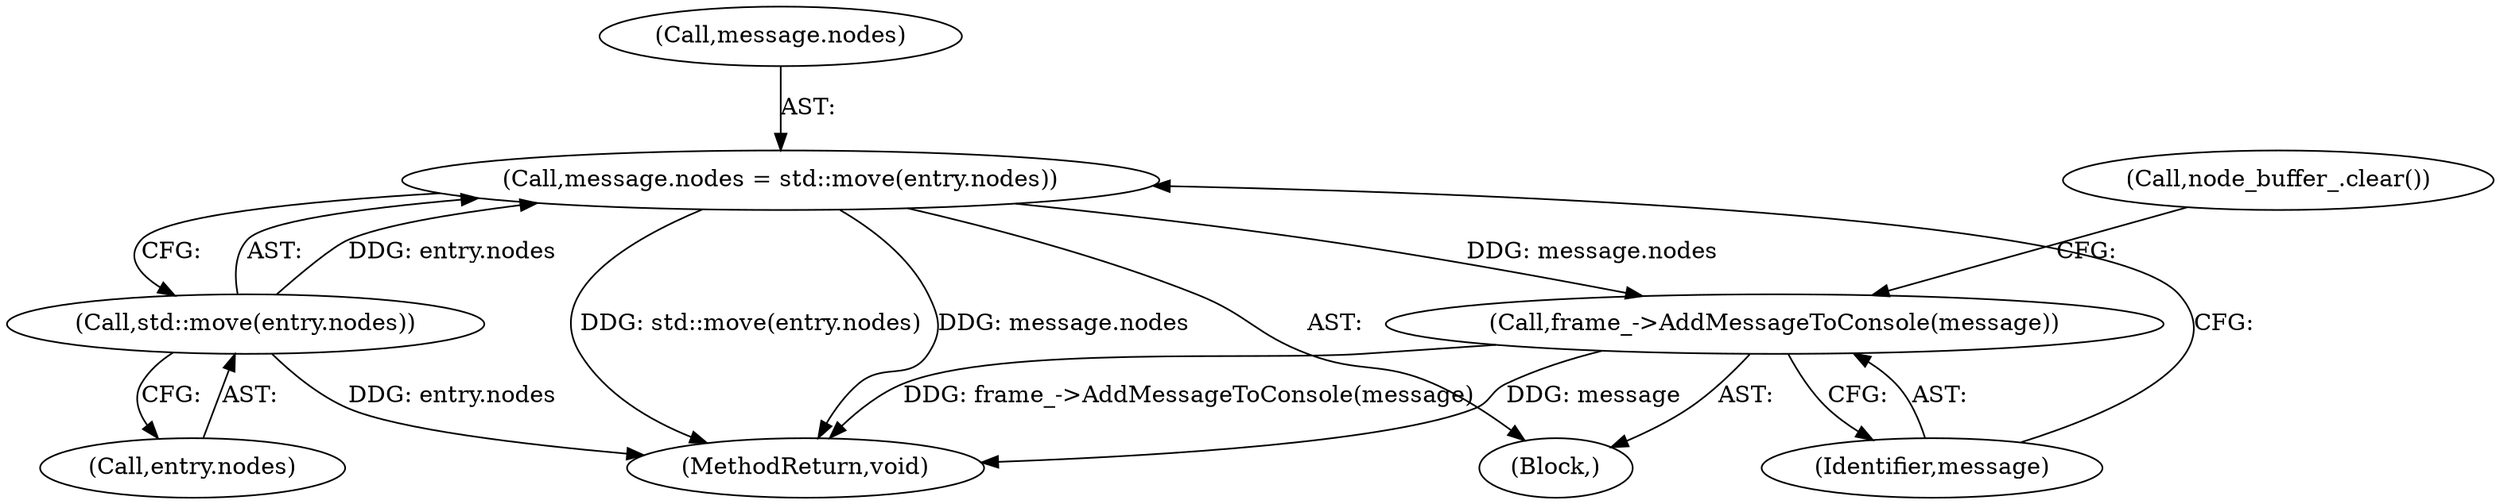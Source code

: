 digraph "1_Chrome_89f296b34f4f33e048848c06da08fc9271b30bc9@API" {
"1000132" [label="(Call,message.nodes = std::move(entry.nodes))"];
"1000136" [label="(Call,std::move(entry.nodes))"];
"1000140" [label="(Call,frame_->AddMessageToConsole(message))"];
"1000136" [label="(Call,std::move(entry.nodes))"];
"1000133" [label="(Call,message.nodes)"];
"1000137" [label="(Call,entry.nodes)"];
"1000108" [label="(Block,)"];
"1000143" [label="(MethodReturn,void)"];
"1000140" [label="(Call,frame_->AddMessageToConsole(message))"];
"1000141" [label="(Identifier,message)"];
"1000142" [label="(Call,node_buffer_.clear())"];
"1000132" [label="(Call,message.nodes = std::move(entry.nodes))"];
"1000132" -> "1000108"  [label="AST: "];
"1000132" -> "1000136"  [label="CFG: "];
"1000133" -> "1000132"  [label="AST: "];
"1000136" -> "1000132"  [label="AST: "];
"1000141" -> "1000132"  [label="CFG: "];
"1000132" -> "1000143"  [label="DDG: message.nodes"];
"1000132" -> "1000143"  [label="DDG: std::move(entry.nodes)"];
"1000136" -> "1000132"  [label="DDG: entry.nodes"];
"1000132" -> "1000140"  [label="DDG: message.nodes"];
"1000136" -> "1000137"  [label="CFG: "];
"1000137" -> "1000136"  [label="AST: "];
"1000136" -> "1000143"  [label="DDG: entry.nodes"];
"1000140" -> "1000108"  [label="AST: "];
"1000140" -> "1000141"  [label="CFG: "];
"1000141" -> "1000140"  [label="AST: "];
"1000142" -> "1000140"  [label="CFG: "];
"1000140" -> "1000143"  [label="DDG: frame_->AddMessageToConsole(message)"];
"1000140" -> "1000143"  [label="DDG: message"];
}
